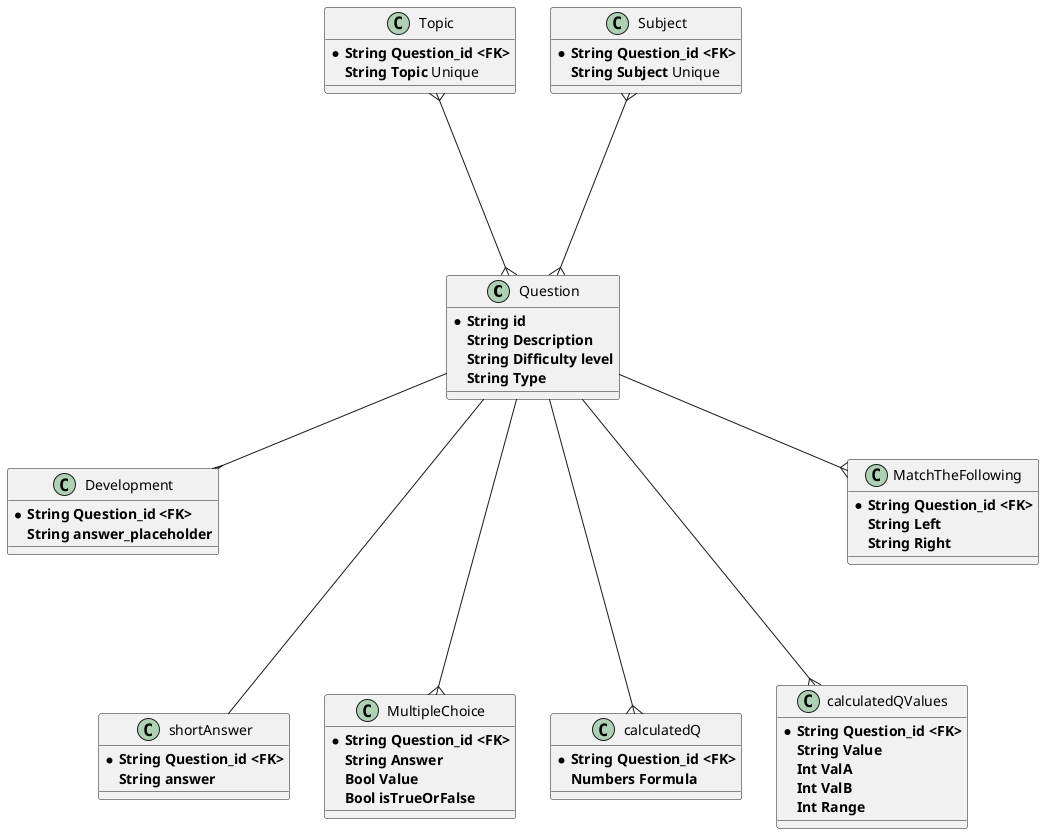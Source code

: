 @startuml
class Question{
    * **String id**
    **String Description**
    **String Difficulty level**
    **String Type**
}

class Topic{
    * **String Question_id <FK>**
    **String Topic** Unique
}

class Subject{
    * **String Question_id <FK>**
    **String Subject** Unique
}

class Development{
    * **String Question_id <FK>**
    **String answer_placeholder**
}

class shortAnswer{
    * **String Question_id <FK>**
    **String answer**
}

class MultipleChoice{
    * **String Question_id <FK>**
    **String Answer**
    **Bool Value**
    **Bool isTrueOrFalse**
}

class calculatedQ{
    * **String Question_id <FK>**
    **Numbers Formula**
}

class calculatedQValues{
    * **String Question_id <FK>**
    **String Value**
    **Int ValA**
    **Int ValB**
    **Int Range**
}

class MatchTheFollowing{
    * **String Question_id <FK>**
    **String Left**
    **String Right**
}

Subject }----{ Question
Topic }----{ Question
Question --{ Development
Question ----{ MultipleChoice
Question --{ MatchTheFollowing
Question ---- shortAnswer
Question ----{ calculatedQ
Question ----{ calculatedQValues